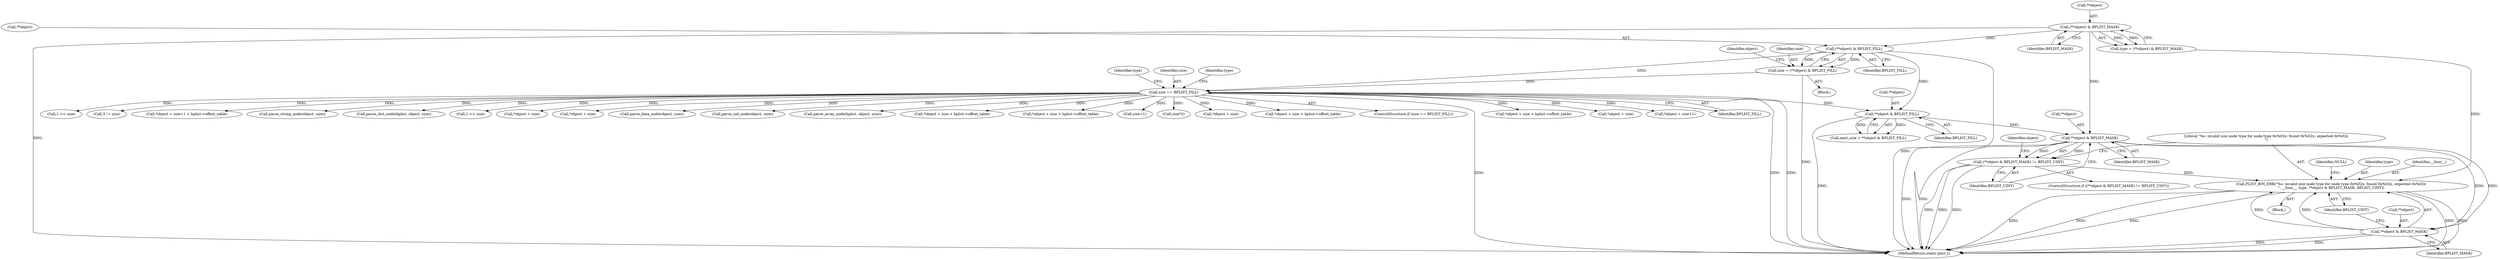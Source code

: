 digraph "0_libplist_32ee5213fe64f1e10ec76c1ee861ee6f233120dd@pointer" {
"1000159" [label="(Call,**object & BPLIST_MASK)"];
"1000152" [label="(Call,**object & BPLIST_FILL)"];
"1000126" [label="(Call,(**object) & BPLIST_FILL)"];
"1000119" [label="(Call,(**object) & BPLIST_MASK)"];
"1000135" [label="(Call,size == BPLIST_FILL)"];
"1000124" [label="(Call,size = (**object) & BPLIST_FILL)"];
"1000158" [label="(Call,(**object & BPLIST_MASK) != BPLIST_UINT)"];
"1000166" [label="(Call,PLIST_BIN_ERR(\"%s: invalid size node type for node type 0x%02x: found 0x%02x, expected 0x%02x\n\", __func__, type, **object & BPLIST_MASK, BPLIST_UINT))"];
"1000170" [label="(Call,**object & BPLIST_MASK)"];
"1000401" [label="(Call,size*2)"];
"1000126" [label="(Call,(**object) & BPLIST_FILL)"];
"1000436" [label="(Call,*object + size)"];
"1000125" [label="(Identifier,size)"];
"1000380" [label="(Call,*object + size > bplist->offset_table)"];
"1000163" [label="(Identifier,BPLIST_MASK)"];
"1000134" [label="(ControlStructure,if (size == BPLIST_FILL))"];
"1000167" [label="(Literal,\"%s: invalid size node type for node type 0x%02x: found 0x%02x, expected 0x%02x\n\")"];
"1000506" [label="(MethodReturn,static plist_t)"];
"1000119" [label="(Call,(**object) & BPLIST_MASK)"];
"1000127" [label="(Call,**object)"];
"1000360" [label="(Call,*object + size > bplist->offset_table)"];
"1000479" [label="(Call,*object + size)"];
"1000120" [label="(Call,**object)"];
"1000457" [label="(Call,*object + size+1)"];
"1000117" [label="(Call,type = (**object) & BPLIST_MASK)"];
"1000123" [label="(Identifier,BPLIST_MASK)"];
"1000137" [label="(Identifier,BPLIST_FILL)"];
"1000159" [label="(Call,**object & BPLIST_MASK)"];
"1000284" [label="(Call,1 << size)"];
"1000326" [label="(Call,3 != size)"];
"1000456" [label="(Call,*object + size+1 > bplist->offset_table)"];
"1000135" [label="(Call,size == BPLIST_FILL)"];
"1000168" [label="(Identifier,__func__)"];
"1000130" [label="(Identifier,BPLIST_FILL)"];
"1000136" [label="(Identifier,size)"];
"1000395" [label="(Call,parse_string_node(object, size))"];
"1000493" [label="(Call,parse_dict_node(bplist, object, size))"];
"1000166" [label="(Call,PLIST_BIN_ERR(\"%s: invalid size node type for node type 0x%02x: found 0x%02x, expected 0x%02x\n\", __func__, type, **object & BPLIST_MASK, BPLIST_UINT))"];
"1000164" [label="(Identifier,BPLIST_UINT)"];
"1000152" [label="(Call,**object & BPLIST_FILL)"];
"1000308" [label="(Call,1 << size)"];
"1000361" [label="(Call,*object + size)"];
"1000381" [label="(Call,*object + size)"];
"1000160" [label="(Call,**object)"];
"1000124" [label="(Call,size = (**object) & BPLIST_FILL)"];
"1000375" [label="(Call,parse_data_node(object, size))"];
"1000473" [label="(Call,parse_uid_node(object, size))"];
"1000216" [label="(Identifier,type)"];
"1000170" [label="(Call,**object & BPLIST_MASK)"];
"1000150" [label="(Call,next_size = **object & BPLIST_FILL)"];
"1000133" [label="(Identifier,object)"];
"1000174" [label="(Identifier,BPLIST_MASK)"];
"1000450" [label="(Call,parse_array_node(bplist, object, size))"];
"1000180" [label="(Identifier,object)"];
"1000177" [label="(Identifier,NULL)"];
"1000156" [label="(Identifier,BPLIST_FILL)"];
"1000169" [label="(Identifier,type)"];
"1000435" [label="(Call,*object + size > bplist->offset_table)"];
"1000478" [label="(Call,*object + size > bplist->offset_table)"];
"1000165" [label="(Block,)"];
"1000158" [label="(Call,(**object & BPLIST_MASK) != BPLIST_UINT)"];
"1000171" [label="(Call,**object)"];
"1000460" [label="(Call,size+1)"];
"1000175" [label="(Identifier,BPLIST_UINT)"];
"1000140" [label="(Identifier,type)"];
"1000157" [label="(ControlStructure,if ((**object & BPLIST_MASK) != BPLIST_UINT))"];
"1000103" [label="(Block,)"];
"1000153" [label="(Call,**object)"];
"1000159" -> "1000158"  [label="AST: "];
"1000159" -> "1000163"  [label="CFG: "];
"1000160" -> "1000159"  [label="AST: "];
"1000163" -> "1000159"  [label="AST: "];
"1000164" -> "1000159"  [label="CFG: "];
"1000159" -> "1000506"  [label="DDG: "];
"1000159" -> "1000506"  [label="DDG: "];
"1000159" -> "1000158"  [label="DDG: "];
"1000159" -> "1000158"  [label="DDG: "];
"1000152" -> "1000159"  [label="DDG: "];
"1000119" -> "1000159"  [label="DDG: "];
"1000159" -> "1000170"  [label="DDG: "];
"1000159" -> "1000170"  [label="DDG: "];
"1000152" -> "1000150"  [label="AST: "];
"1000152" -> "1000156"  [label="CFG: "];
"1000153" -> "1000152"  [label="AST: "];
"1000156" -> "1000152"  [label="AST: "];
"1000150" -> "1000152"  [label="CFG: "];
"1000152" -> "1000506"  [label="DDG: "];
"1000152" -> "1000150"  [label="DDG: "];
"1000152" -> "1000150"  [label="DDG: "];
"1000126" -> "1000152"  [label="DDG: "];
"1000135" -> "1000152"  [label="DDG: "];
"1000126" -> "1000124"  [label="AST: "];
"1000126" -> "1000130"  [label="CFG: "];
"1000127" -> "1000126"  [label="AST: "];
"1000130" -> "1000126"  [label="AST: "];
"1000124" -> "1000126"  [label="CFG: "];
"1000126" -> "1000506"  [label="DDG: "];
"1000126" -> "1000124"  [label="DDG: "];
"1000126" -> "1000124"  [label="DDG: "];
"1000119" -> "1000126"  [label="DDG: "];
"1000126" -> "1000135"  [label="DDG: "];
"1000119" -> "1000117"  [label="AST: "];
"1000119" -> "1000123"  [label="CFG: "];
"1000120" -> "1000119"  [label="AST: "];
"1000123" -> "1000119"  [label="AST: "];
"1000117" -> "1000119"  [label="CFG: "];
"1000119" -> "1000506"  [label="DDG: "];
"1000119" -> "1000117"  [label="DDG: "];
"1000119" -> "1000117"  [label="DDG: "];
"1000135" -> "1000134"  [label="AST: "];
"1000135" -> "1000137"  [label="CFG: "];
"1000136" -> "1000135"  [label="AST: "];
"1000137" -> "1000135"  [label="AST: "];
"1000140" -> "1000135"  [label="CFG: "];
"1000216" -> "1000135"  [label="CFG: "];
"1000135" -> "1000506"  [label="DDG: "];
"1000135" -> "1000506"  [label="DDG: "];
"1000135" -> "1000506"  [label="DDG: "];
"1000124" -> "1000135"  [label="DDG: "];
"1000135" -> "1000284"  [label="DDG: "];
"1000135" -> "1000308"  [label="DDG: "];
"1000135" -> "1000326"  [label="DDG: "];
"1000135" -> "1000360"  [label="DDG: "];
"1000135" -> "1000361"  [label="DDG: "];
"1000135" -> "1000375"  [label="DDG: "];
"1000135" -> "1000380"  [label="DDG: "];
"1000135" -> "1000381"  [label="DDG: "];
"1000135" -> "1000395"  [label="DDG: "];
"1000135" -> "1000401"  [label="DDG: "];
"1000135" -> "1000435"  [label="DDG: "];
"1000135" -> "1000436"  [label="DDG: "];
"1000135" -> "1000450"  [label="DDG: "];
"1000135" -> "1000456"  [label="DDG: "];
"1000135" -> "1000457"  [label="DDG: "];
"1000135" -> "1000460"  [label="DDG: "];
"1000135" -> "1000473"  [label="DDG: "];
"1000135" -> "1000478"  [label="DDG: "];
"1000135" -> "1000479"  [label="DDG: "];
"1000135" -> "1000493"  [label="DDG: "];
"1000124" -> "1000103"  [label="AST: "];
"1000125" -> "1000124"  [label="AST: "];
"1000133" -> "1000124"  [label="CFG: "];
"1000124" -> "1000506"  [label="DDG: "];
"1000158" -> "1000157"  [label="AST: "];
"1000158" -> "1000164"  [label="CFG: "];
"1000164" -> "1000158"  [label="AST: "];
"1000167" -> "1000158"  [label="CFG: "];
"1000180" -> "1000158"  [label="CFG: "];
"1000158" -> "1000506"  [label="DDG: "];
"1000158" -> "1000506"  [label="DDG: "];
"1000158" -> "1000506"  [label="DDG: "];
"1000158" -> "1000166"  [label="DDG: "];
"1000166" -> "1000165"  [label="AST: "];
"1000166" -> "1000175"  [label="CFG: "];
"1000167" -> "1000166"  [label="AST: "];
"1000168" -> "1000166"  [label="AST: "];
"1000169" -> "1000166"  [label="AST: "];
"1000170" -> "1000166"  [label="AST: "];
"1000175" -> "1000166"  [label="AST: "];
"1000177" -> "1000166"  [label="CFG: "];
"1000166" -> "1000506"  [label="DDG: "];
"1000166" -> "1000506"  [label="DDG: "];
"1000166" -> "1000506"  [label="DDG: "];
"1000166" -> "1000506"  [label="DDG: "];
"1000166" -> "1000506"  [label="DDG: "];
"1000117" -> "1000166"  [label="DDG: "];
"1000170" -> "1000166"  [label="DDG: "];
"1000170" -> "1000166"  [label="DDG: "];
"1000170" -> "1000174"  [label="CFG: "];
"1000171" -> "1000170"  [label="AST: "];
"1000174" -> "1000170"  [label="AST: "];
"1000175" -> "1000170"  [label="CFG: "];
"1000170" -> "1000506"  [label="DDG: "];
"1000170" -> "1000506"  [label="DDG: "];
}
